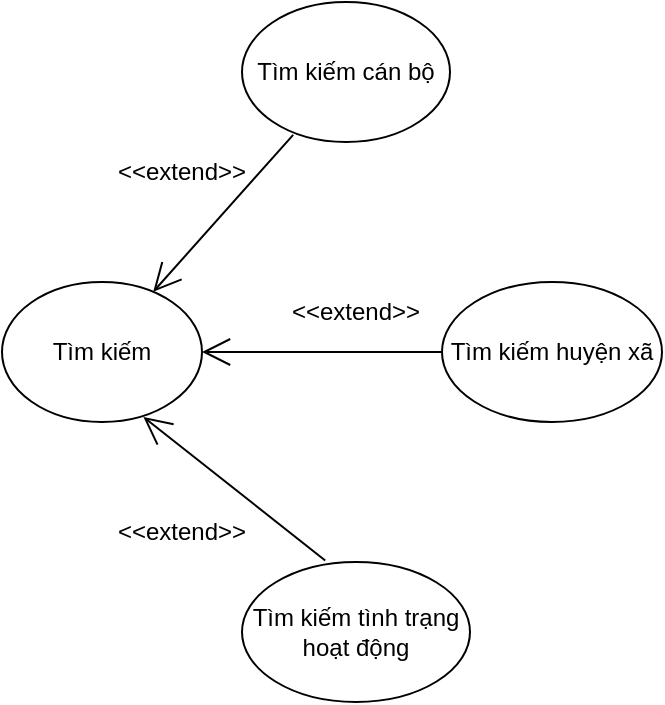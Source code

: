 <mxfile version="24.2.0" type="device">
  <diagram name="Trang-1" id="IkG9VMqDt0tpbhV_NuVC">
    <mxGraphModel dx="838" dy="473" grid="1" gridSize="10" guides="1" tooltips="1" connect="1" arrows="1" fold="1" page="1" pageScale="1" pageWidth="827" pageHeight="1169" math="0" shadow="0">
      <root>
        <mxCell id="0" />
        <mxCell id="1" parent="0" />
        <mxCell id="7uBe0K7sMrUR0-dgzh-9-1" value="Tìm kiếm" style="ellipse;whiteSpace=wrap;html=1;" vertex="1" parent="1">
          <mxGeometry x="170" y="230" width="100" height="70" as="geometry" />
        </mxCell>
        <mxCell id="7uBe0K7sMrUR0-dgzh-9-2" value="Tìm kiếm tình trạng hoạt động" style="ellipse;whiteSpace=wrap;html=1;" vertex="1" parent="1">
          <mxGeometry x="290" y="370" width="114" height="70" as="geometry" />
        </mxCell>
        <mxCell id="7uBe0K7sMrUR0-dgzh-9-3" value="Tìm kiếm huyện xã" style="ellipse;whiteSpace=wrap;html=1;" vertex="1" parent="1">
          <mxGeometry x="390" y="230" width="110" height="70" as="geometry" />
        </mxCell>
        <mxCell id="7uBe0K7sMrUR0-dgzh-9-4" value="Tìm kiếm cán bộ" style="ellipse;whiteSpace=wrap;html=1;" vertex="1" parent="1">
          <mxGeometry x="290" y="90" width="104" height="70" as="geometry" />
        </mxCell>
        <mxCell id="7uBe0K7sMrUR0-dgzh-9-5" value="" style="endArrow=open;endFill=1;endSize=12;html=1;rounded=0;exitX=0.246;exitY=0.949;exitDx=0;exitDy=0;exitPerimeter=0;entryX=0.756;entryY=0.07;entryDx=0;entryDy=0;entryPerimeter=0;" edge="1" parent="1" source="7uBe0K7sMrUR0-dgzh-9-4" target="7uBe0K7sMrUR0-dgzh-9-1">
          <mxGeometry width="160" relative="1" as="geometry">
            <mxPoint x="330" y="290" as="sourcePoint" />
            <mxPoint x="490" y="290" as="targetPoint" />
          </mxGeometry>
        </mxCell>
        <mxCell id="7uBe0K7sMrUR0-dgzh-9-6" value="" style="endArrow=open;endFill=1;endSize=12;html=1;rounded=0;entryX=1;entryY=0.5;entryDx=0;entryDy=0;exitX=0;exitY=0.5;exitDx=0;exitDy=0;" edge="1" parent="1" source="7uBe0K7sMrUR0-dgzh-9-3" target="7uBe0K7sMrUR0-dgzh-9-1">
          <mxGeometry width="160" relative="1" as="geometry">
            <mxPoint x="330" y="290" as="sourcePoint" />
            <mxPoint x="490" y="290" as="targetPoint" />
          </mxGeometry>
        </mxCell>
        <mxCell id="7uBe0K7sMrUR0-dgzh-9-7" value="" style="endArrow=open;endFill=1;endSize=12;html=1;rounded=0;exitX=0.365;exitY=-0.011;exitDx=0;exitDy=0;exitPerimeter=0;entryX=0.707;entryY=0.964;entryDx=0;entryDy=0;entryPerimeter=0;" edge="1" parent="1" source="7uBe0K7sMrUR0-dgzh-9-2" target="7uBe0K7sMrUR0-dgzh-9-1">
          <mxGeometry width="160" relative="1" as="geometry">
            <mxPoint x="330" y="290" as="sourcePoint" />
            <mxPoint x="490" y="290" as="targetPoint" />
          </mxGeometry>
        </mxCell>
        <mxCell id="7uBe0K7sMrUR0-dgzh-9-8" value="&amp;lt;&amp;lt;extend&amp;gt;&amp;gt;" style="text;html=1;align=center;verticalAlign=middle;whiteSpace=wrap;rounded=0;" vertex="1" parent="1">
          <mxGeometry x="230" y="340" width="60" height="30" as="geometry" />
        </mxCell>
        <mxCell id="7uBe0K7sMrUR0-dgzh-9-9" value="&amp;lt;&amp;lt;extend&amp;gt;&amp;gt;" style="text;html=1;align=center;verticalAlign=middle;whiteSpace=wrap;rounded=0;" vertex="1" parent="1">
          <mxGeometry x="317" y="230" width="60" height="30" as="geometry" />
        </mxCell>
        <mxCell id="7uBe0K7sMrUR0-dgzh-9-10" value="&amp;lt;&amp;lt;extend&amp;gt;&amp;gt;" style="text;html=1;align=center;verticalAlign=middle;whiteSpace=wrap;rounded=0;" vertex="1" parent="1">
          <mxGeometry x="230" y="160" width="60" height="30" as="geometry" />
        </mxCell>
      </root>
    </mxGraphModel>
  </diagram>
</mxfile>
